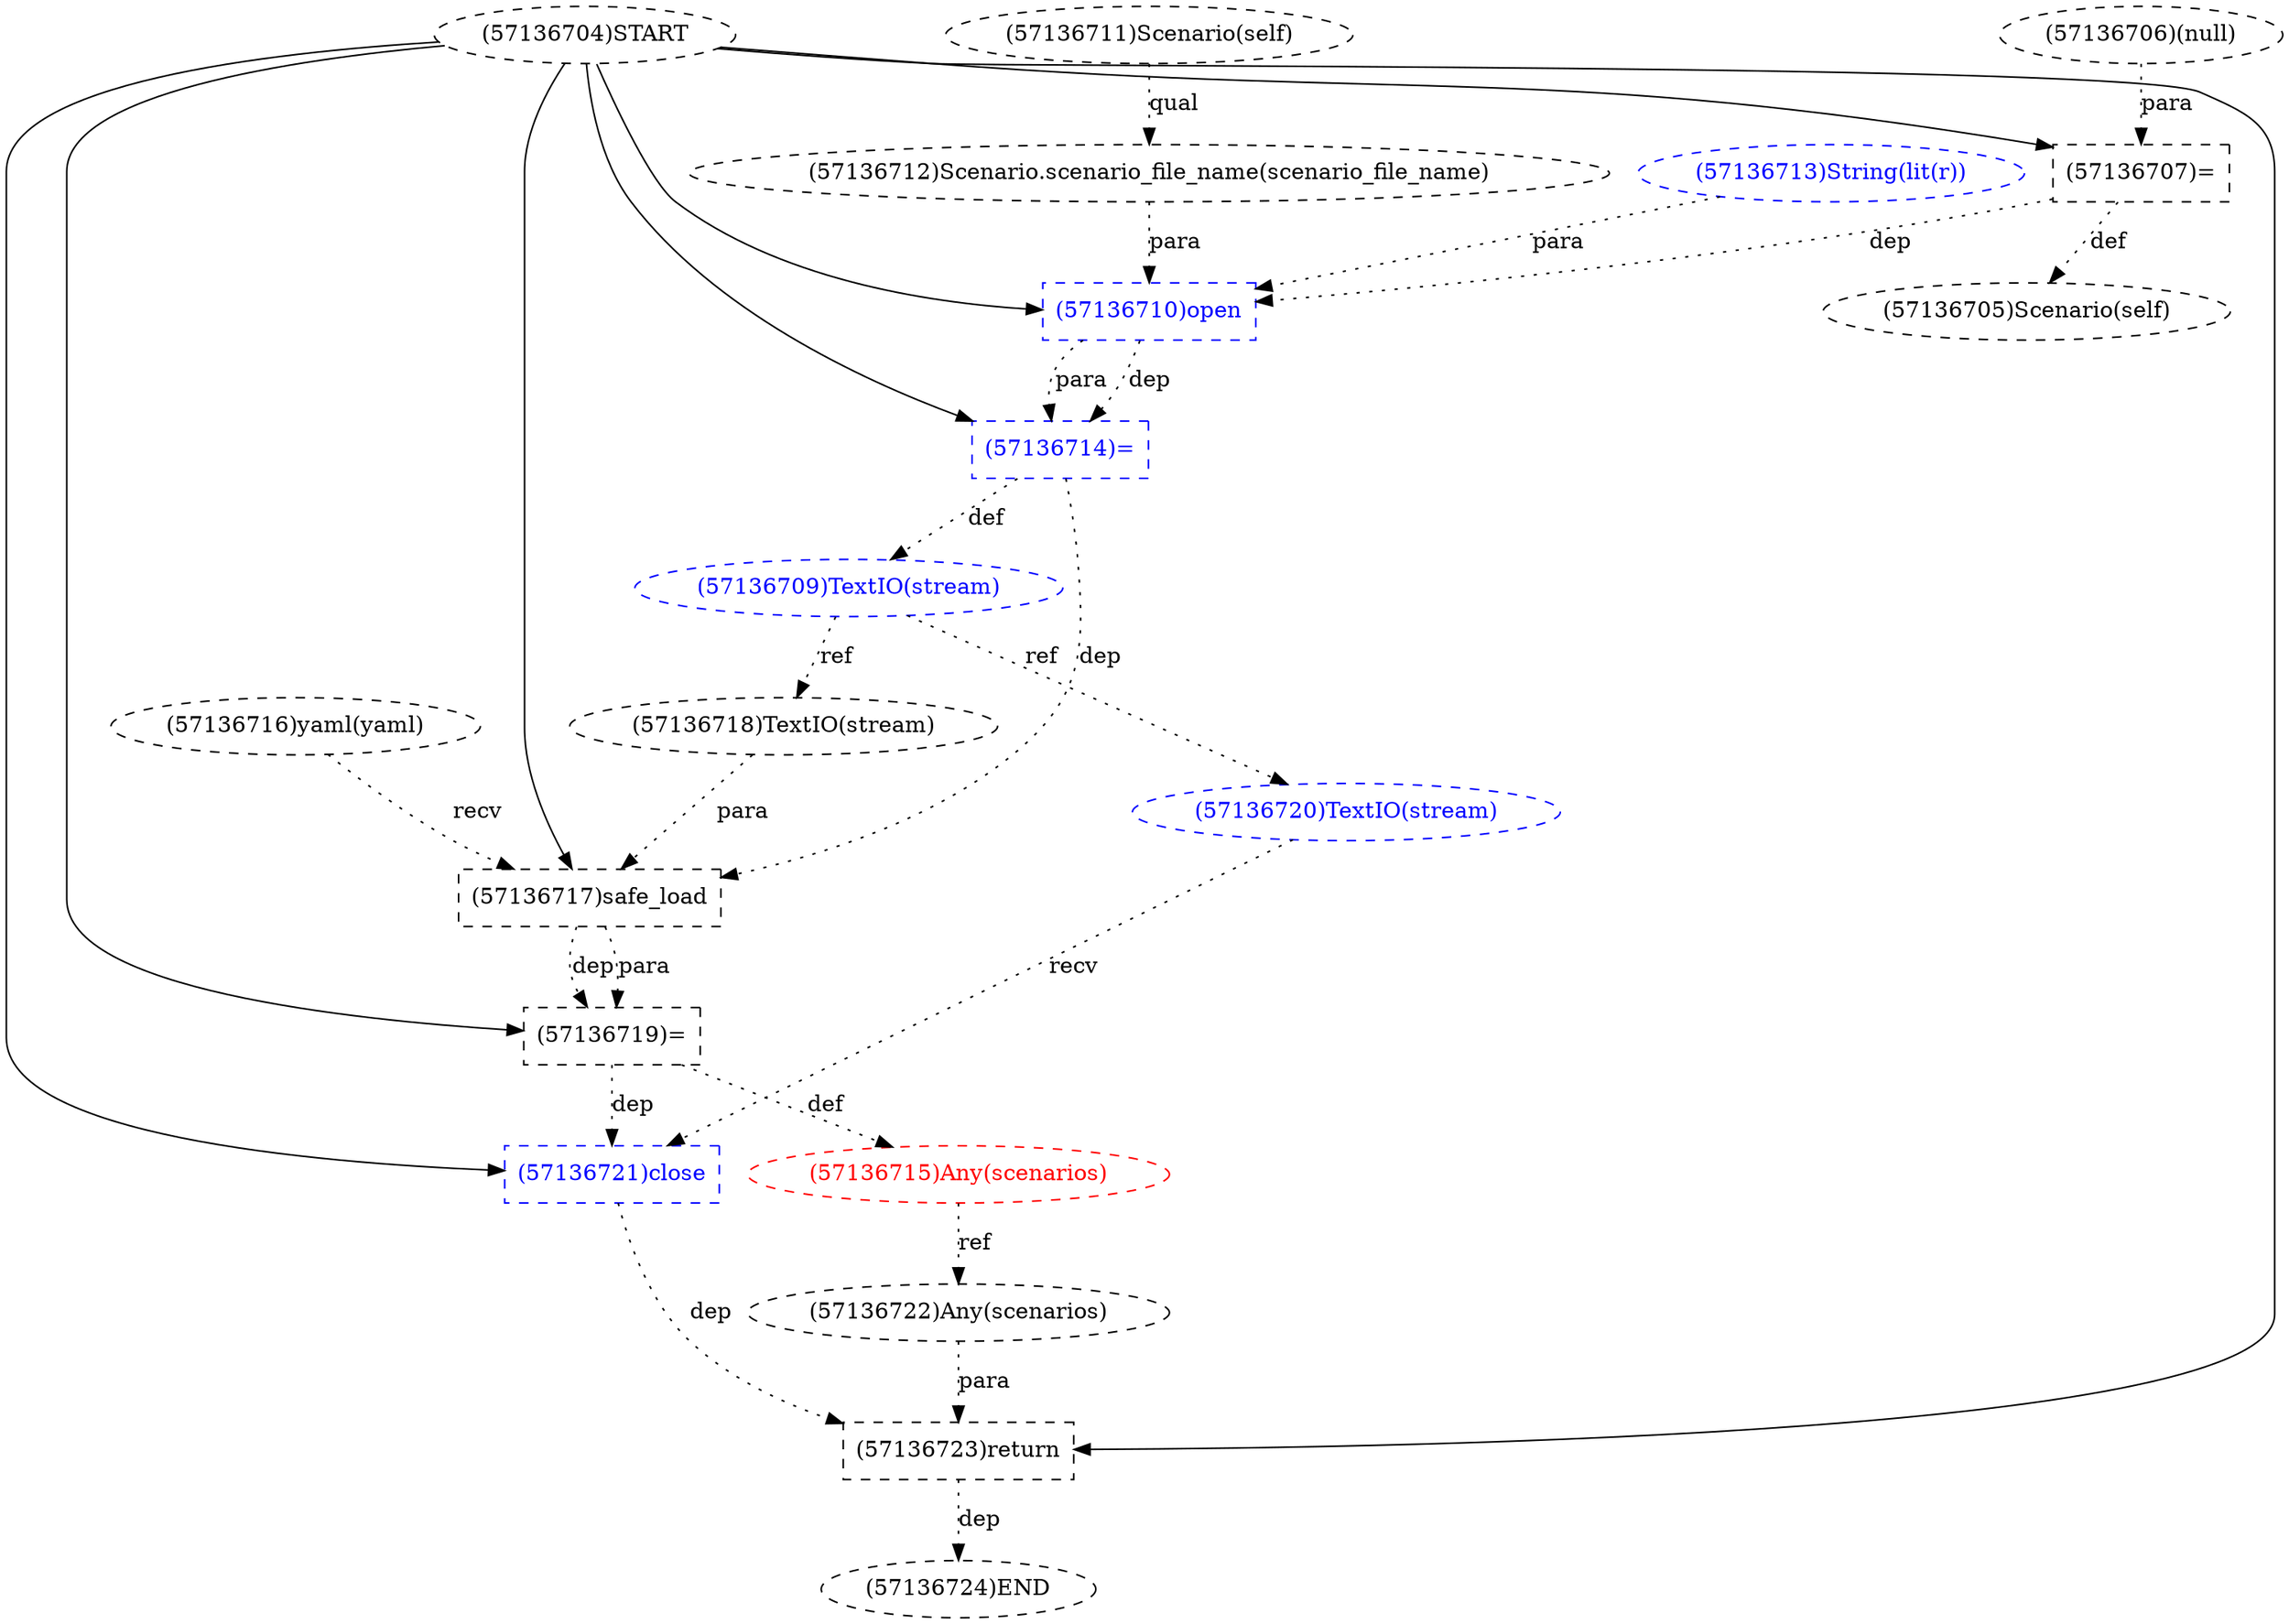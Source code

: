 digraph G {
1 [label="(57136711)Scenario(self)" shape=ellipse style=dashed]
2 [label="(57136709)TextIO(stream)" shape=ellipse style=dashed color=blue fontcolor=blue]
3 [label="(57136719)=" shape=box style=dashed]
4 [label="(57136722)Any(scenarios)" shape=ellipse style=dashed]
5 [label="(57136718)TextIO(stream)" shape=ellipse style=dashed]
6 [label="(57136706)(null)" shape=ellipse style=dashed]
7 [label="(57136710)open" shape=box style=dashed color=blue fontcolor=blue]
8 [label="(57136716)yaml(yaml)" shape=ellipse style=dashed]
9 [label="(57136715)Any(scenarios)" shape=ellipse style=dashed color=red fontcolor=red]
10 [label="(57136723)return" shape=box style=dashed]
11 [label="(57136717)safe_load" shape=box style=dashed]
12 [label="(57136707)=" shape=box style=dashed]
13 [label="(57136704)START" style=dashed]
14 [label="(57136721)close" shape=box style=dashed color=blue fontcolor=blue]
15 [label="(57136712)Scenario.scenario_file_name(scenario_file_name)" shape=ellipse style=dashed]
16 [label="(57136714)=" shape=box style=dashed color=blue fontcolor=blue]
17 [label="(57136720)TextIO(stream)" shape=ellipse style=dashed color=blue fontcolor=blue]
18 [label="(57136713)String(lit(r))" shape=ellipse style=dashed color=blue fontcolor=blue]
19 [label="(57136705)Scenario(self)" shape=ellipse style=dashed]
20 [label="(57136724)END" style=dashed]
16 -> 2 [label="def" style=dotted];
13 -> 3 [label="" style=solid];
11 -> 3 [label="dep" style=dotted];
11 -> 3 [label="para" style=dotted];
9 -> 4 [label="ref" style=dotted];
2 -> 5 [label="ref" style=dotted];
13 -> 7 [label="" style=solid];
15 -> 7 [label="para" style=dotted];
18 -> 7 [label="para" style=dotted];
12 -> 7 [label="dep" style=dotted];
3 -> 9 [label="def" style=dotted];
13 -> 10 [label="" style=solid];
4 -> 10 [label="para" style=dotted];
14 -> 10 [label="dep" style=dotted];
13 -> 11 [label="" style=solid];
8 -> 11 [label="recv" style=dotted];
5 -> 11 [label="para" style=dotted];
16 -> 11 [label="dep" style=dotted];
13 -> 12 [label="" style=solid];
6 -> 12 [label="para" style=dotted];
13 -> 14 [label="" style=solid];
17 -> 14 [label="recv" style=dotted];
3 -> 14 [label="dep" style=dotted];
1 -> 15 [label="qual" style=dotted];
13 -> 16 [label="" style=solid];
7 -> 16 [label="dep" style=dotted];
7 -> 16 [label="para" style=dotted];
2 -> 17 [label="ref" style=dotted];
12 -> 19 [label="def" style=dotted];
10 -> 20 [label="dep" style=dotted];
}